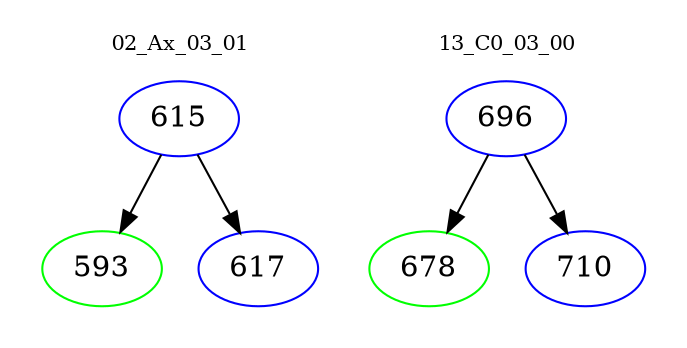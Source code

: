 digraph{
subgraph cluster_0 {
color = white
label = "02_Ax_03_01";
fontsize=10;
T0_615 [label="615", color="blue"]
T0_615 -> T0_593 [color="black"]
T0_593 [label="593", color="green"]
T0_615 -> T0_617 [color="black"]
T0_617 [label="617", color="blue"]
}
subgraph cluster_1 {
color = white
label = "13_C0_03_00";
fontsize=10;
T1_696 [label="696", color="blue"]
T1_696 -> T1_678 [color="black"]
T1_678 [label="678", color="green"]
T1_696 -> T1_710 [color="black"]
T1_710 [label="710", color="blue"]
}
}
